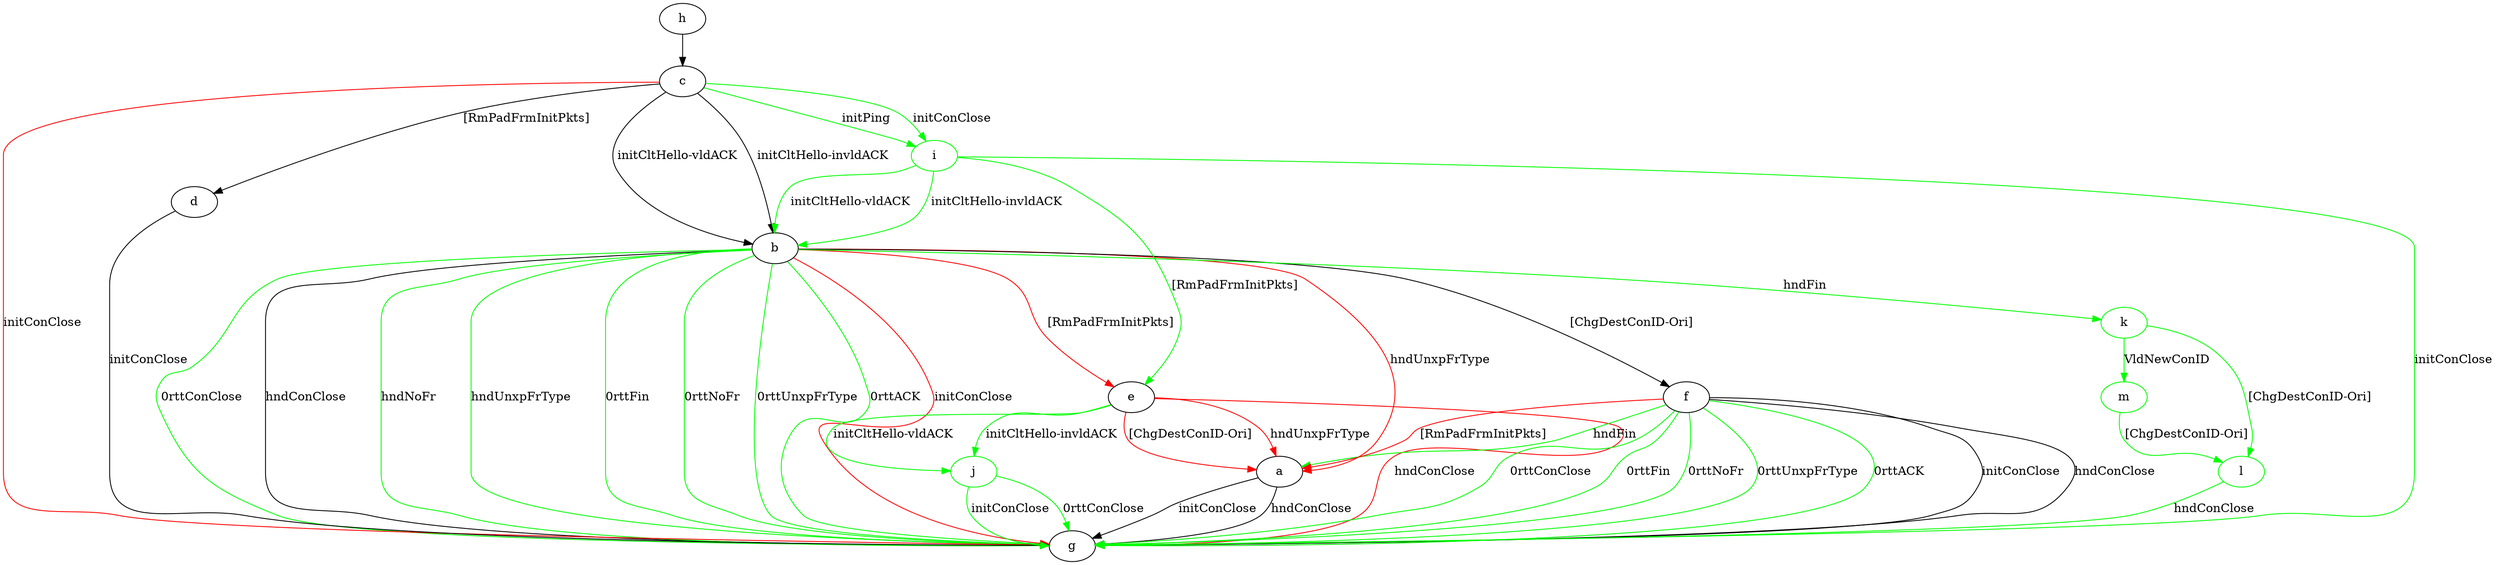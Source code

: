 digraph "" {
	a -> g	[key=0,
		label="initConClose "];
	a -> g	[key=1,
		label="hndConClose "];
	b -> a	[key=0,
		color=red,
		label="hndUnxpFrType "];
	b -> e	[key=0,
		color=red,
		label="[RmPadFrmInitPkts] "];
	b -> f	[key=0,
		label="[ChgDestConID-Ori] "];
	b -> g	[key=0,
		label="hndConClose "];
	b -> g	[key=1,
		color=green,
		label="hndNoFr "];
	b -> g	[key=2,
		color=green,
		label="hndUnxpFrType "];
	b -> g	[key=3,
		color=green,
		label="0rttConClose "];
	b -> g	[key=4,
		color=green,
		label="0rttFin "];
	b -> g	[key=5,
		color=green,
		label="0rttNoFr "];
	b -> g	[key=6,
		color=green,
		label="0rttUnxpFrType "];
	b -> g	[key=7,
		color=green,
		label="0rttACK "];
	b -> g	[key=8,
		color=red,
		label="initConClose "];
	k	[color=green];
	b -> k	[key=0,
		color=green,
		label="hndFin "];
	c -> b	[key=0,
		label="initCltHello-vldACK "];
	c -> b	[key=1,
		label="initCltHello-invldACK "];
	c -> d	[key=0,
		label="[RmPadFrmInitPkts] "];
	c -> g	[key=0,
		color=red,
		label="initConClose "];
	i	[color=green];
	c -> i	[key=0,
		color=green,
		label="initPing "];
	c -> i	[key=1,
		color=green,
		label="initConClose "];
	d -> g	[key=0,
		label="initConClose "];
	e -> a	[key=0,
		color=red,
		label="hndUnxpFrType "];
	e -> a	[key=1,
		color=red,
		label="[ChgDestConID-Ori] "];
	e -> g	[key=0,
		color=red,
		label="hndConClose "];
	j	[color=green];
	e -> j	[key=0,
		color=green,
		label="initCltHello-vldACK "];
	e -> j	[key=1,
		color=green,
		label="initCltHello-invldACK "];
	f -> a	[key=0,
		color=green,
		label="hndFin "];
	f -> a	[key=1,
		color=red,
		label="[RmPadFrmInitPkts] "];
	f -> g	[key=0,
		label="initConClose "];
	f -> g	[key=1,
		label="hndConClose "];
	f -> g	[key=2,
		color=green,
		label="0rttConClose "];
	f -> g	[key=3,
		color=green,
		label="0rttFin "];
	f -> g	[key=4,
		color=green,
		label="0rttNoFr "];
	f -> g	[key=5,
		color=green,
		label="0rttUnxpFrType "];
	f -> g	[key=6,
		color=green,
		label="0rttACK "];
	h -> c	[key=0];
	i -> b	[key=0,
		color=green,
		label="initCltHello-vldACK "];
	i -> b	[key=1,
		color=green,
		label="initCltHello-invldACK "];
	i -> e	[key=0,
		color=green,
		label="[RmPadFrmInitPkts] "];
	i -> g	[key=0,
		color=green,
		label="initConClose "];
	j -> g	[key=0,
		color=green,
		label="initConClose "];
	j -> g	[key=1,
		color=green,
		label="0rttConClose "];
	l	[color=green];
	k -> l	[key=0,
		color=green,
		label="[ChgDestConID-Ori] "];
	m	[color=green];
	k -> m	[key=0,
		color=green,
		label="VldNewConID "];
	l -> g	[key=0,
		color=green,
		label="hndConClose "];
	m -> l	[key=0,
		color=green,
		label="[ChgDestConID-Ori] "];
}
